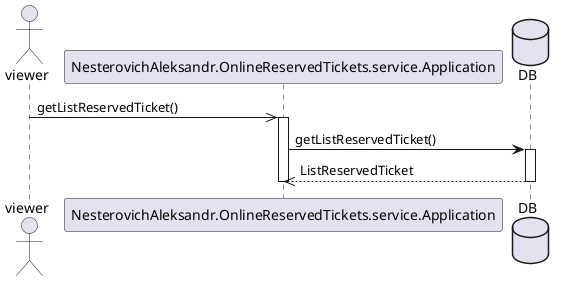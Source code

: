 @startuml

actor viewer

viewer ->> NesterovichAleksandr.OnlineReservedTickets.service.Application : getListReservedTicket()

activate NesterovichAleksandr.OnlineReservedTickets.service.Application

database DB

NesterovichAleksandr.OnlineReservedTickets.service.Application -> DB : getListReservedTicket()
activate DB
NesterovichAleksandr.OnlineReservedTickets.service.Application <<-- DB : ListReservedTicket
deactivate DB

deactivate NesterovichAleksandr.OnlineReservedTickets.service.Application

@enduml